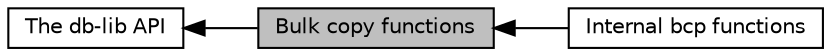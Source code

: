 digraph "Bulk copy functions"
{
  edge [fontname="Helvetica",fontsize="10",labelfontname="Helvetica",labelfontsize="10"];
  node [fontname="Helvetica",fontsize="10",shape=box];
  rankdir=LR;
  Node2 [label="The db-lib API",height=0.2,width=0.4,color="black", fillcolor="white", style="filled",URL="$a00547.html",tooltip="Functions callable by db-lib client programs."];
  Node3 [label="Internal bcp functions",height=0.2,width=0.4,color="black", fillcolor="white", style="filled",URL="$a00551.html",tooltip="Static functions internal to the bcp library."];
  Node1 [label="Bulk copy functions",height=0.2,width=0.4,color="black", fillcolor="grey75", style="filled", fontcolor="black",tooltip="Functions to bulk-copy (a/k/a bcp) data to/from the database."];
  Node2->Node1 [shape=plaintext, dir="back", style="solid"];
  Node1->Node3 [shape=plaintext, dir="back", style="solid"];
}
